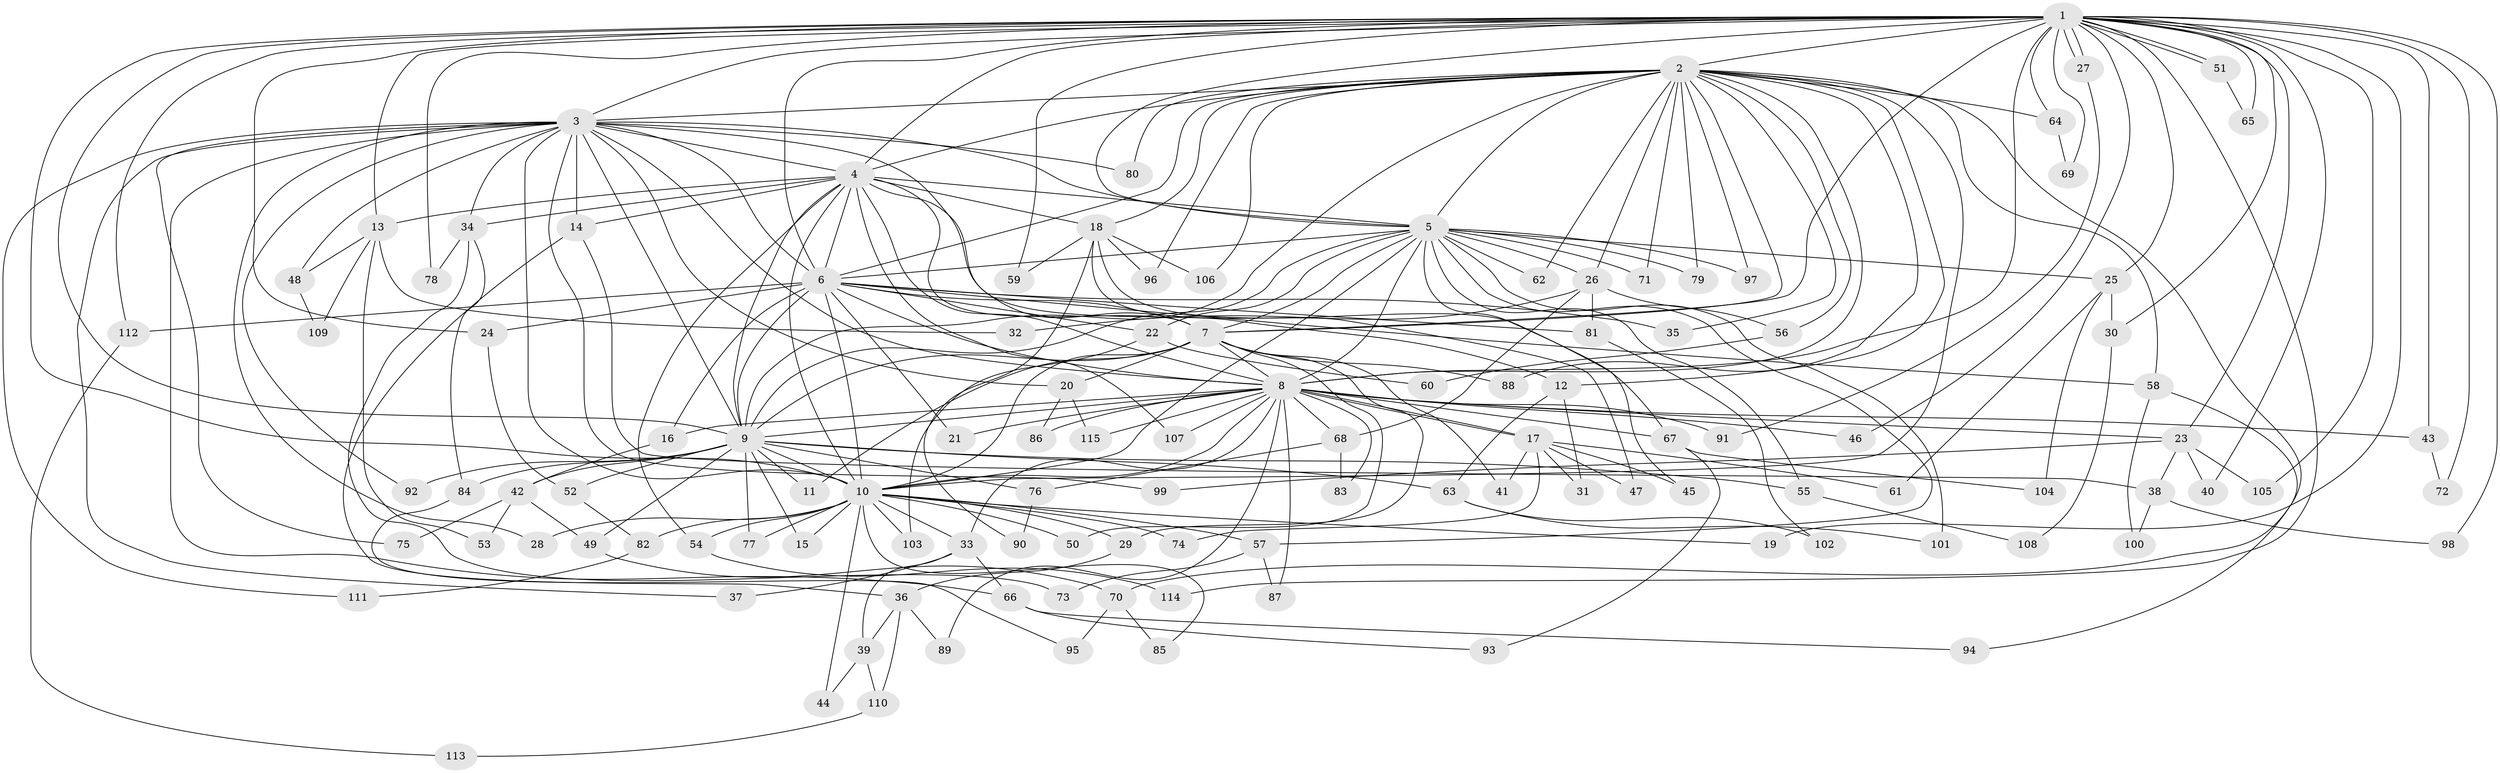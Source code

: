 // coarse degree distribution, {27: 0.011494252873563218, 22: 0.011494252873563218, 31: 0.011494252873563218, 20: 0.022988505747126436, 16: 0.011494252873563218, 11: 0.011494252873563218, 29: 0.011494252873563218, 18: 0.011494252873563218, 4: 0.11494252873563218, 6: 0.022988505747126436, 2: 0.4942528735632184, 3: 0.1839080459770115, 5: 0.06896551724137931, 8: 0.011494252873563218}
// Generated by graph-tools (version 1.1) at 2025/23/03/03/25 07:23:35]
// undirected, 115 vertices, 255 edges
graph export_dot {
graph [start="1"]
  node [color=gray90,style=filled];
  1;
  2;
  3;
  4;
  5;
  6;
  7;
  8;
  9;
  10;
  11;
  12;
  13;
  14;
  15;
  16;
  17;
  18;
  19;
  20;
  21;
  22;
  23;
  24;
  25;
  26;
  27;
  28;
  29;
  30;
  31;
  32;
  33;
  34;
  35;
  36;
  37;
  38;
  39;
  40;
  41;
  42;
  43;
  44;
  45;
  46;
  47;
  48;
  49;
  50;
  51;
  52;
  53;
  54;
  55;
  56;
  57;
  58;
  59;
  60;
  61;
  62;
  63;
  64;
  65;
  66;
  67;
  68;
  69;
  70;
  71;
  72;
  73;
  74;
  75;
  76;
  77;
  78;
  79;
  80;
  81;
  82;
  83;
  84;
  85;
  86;
  87;
  88;
  89;
  90;
  91;
  92;
  93;
  94;
  95;
  96;
  97;
  98;
  99;
  100;
  101;
  102;
  103;
  104;
  105;
  106;
  107;
  108;
  109;
  110;
  111;
  112;
  113;
  114;
  115;
  1 -- 2;
  1 -- 3;
  1 -- 4;
  1 -- 5;
  1 -- 6;
  1 -- 7;
  1 -- 8;
  1 -- 9;
  1 -- 10;
  1 -- 13;
  1 -- 19;
  1 -- 23;
  1 -- 24;
  1 -- 25;
  1 -- 27;
  1 -- 27;
  1 -- 30;
  1 -- 40;
  1 -- 43;
  1 -- 46;
  1 -- 51;
  1 -- 51;
  1 -- 59;
  1 -- 64;
  1 -- 65;
  1 -- 69;
  1 -- 72;
  1 -- 78;
  1 -- 98;
  1 -- 105;
  1 -- 112;
  1 -- 114;
  2 -- 3;
  2 -- 4;
  2 -- 5;
  2 -- 6;
  2 -- 7;
  2 -- 8;
  2 -- 9;
  2 -- 10;
  2 -- 12;
  2 -- 18;
  2 -- 26;
  2 -- 35;
  2 -- 56;
  2 -- 58;
  2 -- 62;
  2 -- 64;
  2 -- 70;
  2 -- 71;
  2 -- 79;
  2 -- 80;
  2 -- 88;
  2 -- 96;
  2 -- 97;
  2 -- 106;
  3 -- 4;
  3 -- 5;
  3 -- 6;
  3 -- 7;
  3 -- 8;
  3 -- 9;
  3 -- 10;
  3 -- 14;
  3 -- 20;
  3 -- 28;
  3 -- 34;
  3 -- 37;
  3 -- 48;
  3 -- 66;
  3 -- 75;
  3 -- 80;
  3 -- 92;
  3 -- 99;
  3 -- 111;
  4 -- 5;
  4 -- 6;
  4 -- 7;
  4 -- 8;
  4 -- 9;
  4 -- 10;
  4 -- 12;
  4 -- 13;
  4 -- 14;
  4 -- 18;
  4 -- 34;
  4 -- 54;
  4 -- 107;
  5 -- 6;
  5 -- 7;
  5 -- 8;
  5 -- 9;
  5 -- 10;
  5 -- 22;
  5 -- 25;
  5 -- 26;
  5 -- 45;
  5 -- 55;
  5 -- 57;
  5 -- 62;
  5 -- 71;
  5 -- 79;
  5 -- 97;
  5 -- 101;
  6 -- 7;
  6 -- 8;
  6 -- 9;
  6 -- 10;
  6 -- 16;
  6 -- 21;
  6 -- 22;
  6 -- 24;
  6 -- 35;
  6 -- 58;
  6 -- 81;
  6 -- 112;
  7 -- 8;
  7 -- 9;
  7 -- 10;
  7 -- 11;
  7 -- 20;
  7 -- 29;
  7 -- 41;
  7 -- 50;
  7 -- 88;
  8 -- 9;
  8 -- 10;
  8 -- 16;
  8 -- 17;
  8 -- 17;
  8 -- 21;
  8 -- 23;
  8 -- 33;
  8 -- 43;
  8 -- 46;
  8 -- 67;
  8 -- 68;
  8 -- 83;
  8 -- 86;
  8 -- 87;
  8 -- 89;
  8 -- 91;
  8 -- 107;
  8 -- 115;
  9 -- 10;
  9 -- 11;
  9 -- 15;
  9 -- 42;
  9 -- 49;
  9 -- 52;
  9 -- 55;
  9 -- 63;
  9 -- 76;
  9 -- 77;
  9 -- 84;
  9 -- 92;
  10 -- 15;
  10 -- 19;
  10 -- 28;
  10 -- 29;
  10 -- 33;
  10 -- 44;
  10 -- 50;
  10 -- 54;
  10 -- 57;
  10 -- 74;
  10 -- 77;
  10 -- 82;
  10 -- 85;
  10 -- 103;
  12 -- 31;
  12 -- 63;
  13 -- 32;
  13 -- 48;
  13 -- 53;
  13 -- 109;
  14 -- 36;
  14 -- 38;
  16 -- 42;
  17 -- 31;
  17 -- 41;
  17 -- 45;
  17 -- 47;
  17 -- 61;
  17 -- 74;
  18 -- 47;
  18 -- 59;
  18 -- 67;
  18 -- 90;
  18 -- 96;
  18 -- 106;
  20 -- 86;
  20 -- 115;
  22 -- 60;
  22 -- 103;
  23 -- 38;
  23 -- 40;
  23 -- 99;
  23 -- 105;
  24 -- 52;
  25 -- 30;
  25 -- 61;
  25 -- 104;
  26 -- 32;
  26 -- 56;
  26 -- 68;
  26 -- 81;
  27 -- 91;
  29 -- 36;
  30 -- 108;
  33 -- 37;
  33 -- 39;
  33 -- 66;
  34 -- 73;
  34 -- 78;
  34 -- 84;
  36 -- 39;
  36 -- 89;
  36 -- 110;
  38 -- 98;
  38 -- 100;
  39 -- 44;
  39 -- 110;
  42 -- 49;
  42 -- 53;
  42 -- 75;
  43 -- 72;
  48 -- 109;
  49 -- 70;
  51 -- 65;
  52 -- 82;
  54 -- 114;
  55 -- 108;
  56 -- 60;
  57 -- 73;
  57 -- 87;
  58 -- 94;
  58 -- 100;
  63 -- 101;
  63 -- 102;
  64 -- 69;
  66 -- 93;
  66 -- 94;
  67 -- 93;
  67 -- 104;
  68 -- 76;
  68 -- 83;
  70 -- 85;
  70 -- 95;
  76 -- 90;
  81 -- 102;
  82 -- 111;
  84 -- 95;
  110 -- 113;
  112 -- 113;
}
